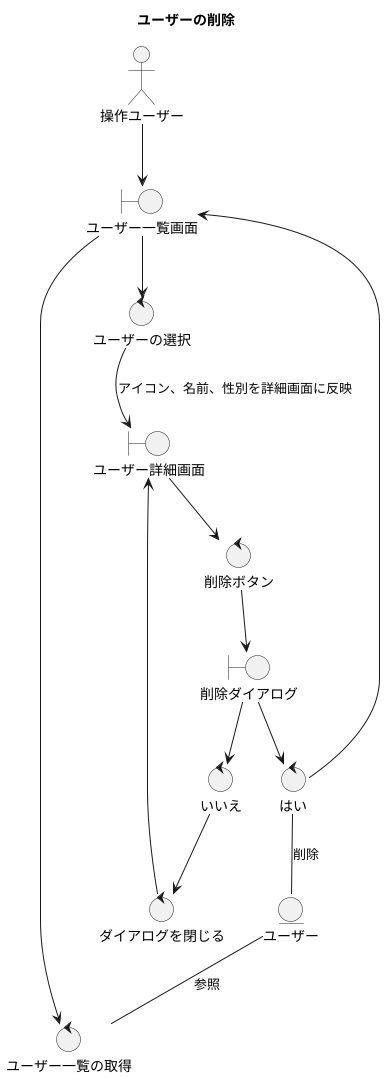 @startuml

title ユーザーの削除

actor 操作ユーザー
boundary ユーザー一覧画面
boundary ユーザー詳細画面
boundary 削除ダイアログ
control ユーザーの選択
control ユーザー一覧の取得
control 削除ボタン
control はい
control いいえ
control ダイアログを閉じる
entity ユーザー

操作ユーザー --> ユーザー一覧画面
ユーザー一覧画面 --> ユーザーの選択
ユーザーの選択 --> ユーザー詳細画面: アイコン、名前、性別を詳細画面に反映
ユーザー詳細画面 --> 削除ボタン
削除ボタン --> 削除ダイアログ
削除ダイアログ --> はい
削除ダイアログ --> いいえ
はい --> ユーザー一覧画面
いいえ --> ダイアログを閉じる
ダイアログを閉じる --> ユーザー詳細画面

ユーザー一覧画面 --> ユーザー一覧の取得

ユーザー -- ユーザー一覧の取得: 参照
はい -- ユーザー: 削除

@enduml
